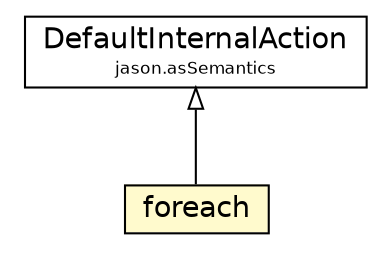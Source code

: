 #!/usr/local/bin/dot
#
# Class diagram 
# Generated by UMLGraph version 5.1 (http://www.umlgraph.org/)
#

digraph G {
	edge [fontname="Helvetica",fontsize=10,labelfontname="Helvetica",labelfontsize=10];
	node [fontname="Helvetica",fontsize=10,shape=plaintext];
	nodesep=0.25;
	ranksep=0.5;
	// jason.asSemantics.DefaultInternalAction
	c60068 [label=<<table title="jason.asSemantics.DefaultInternalAction" border="0" cellborder="1" cellspacing="0" cellpadding="2" port="p" href="../asSemantics/DefaultInternalAction.html">
		<tr><td><table border="0" cellspacing="0" cellpadding="1">
<tr><td align="center" balign="center"> DefaultInternalAction </td></tr>
<tr><td align="center" balign="center"><font point-size="8.0"> jason.asSemantics </font></td></tr>
		</table></td></tr>
		</table>>, fontname="Helvetica", fontcolor="black", fontsize=14.0];
	// jason.stdlib.foreach
	c60263 [label=<<table title="jason.stdlib.foreach" border="0" cellborder="1" cellspacing="0" cellpadding="2" port="p" bgcolor="lemonChiffon" href="./foreach.html">
		<tr><td><table border="0" cellspacing="0" cellpadding="1">
<tr><td align="center" balign="center"> foreach </td></tr>
		</table></td></tr>
		</table>>, fontname="Helvetica", fontcolor="black", fontsize=14.0];
	//jason.stdlib.foreach extends jason.asSemantics.DefaultInternalAction
	c60068:p -> c60263:p [dir=back,arrowtail=empty];
}


